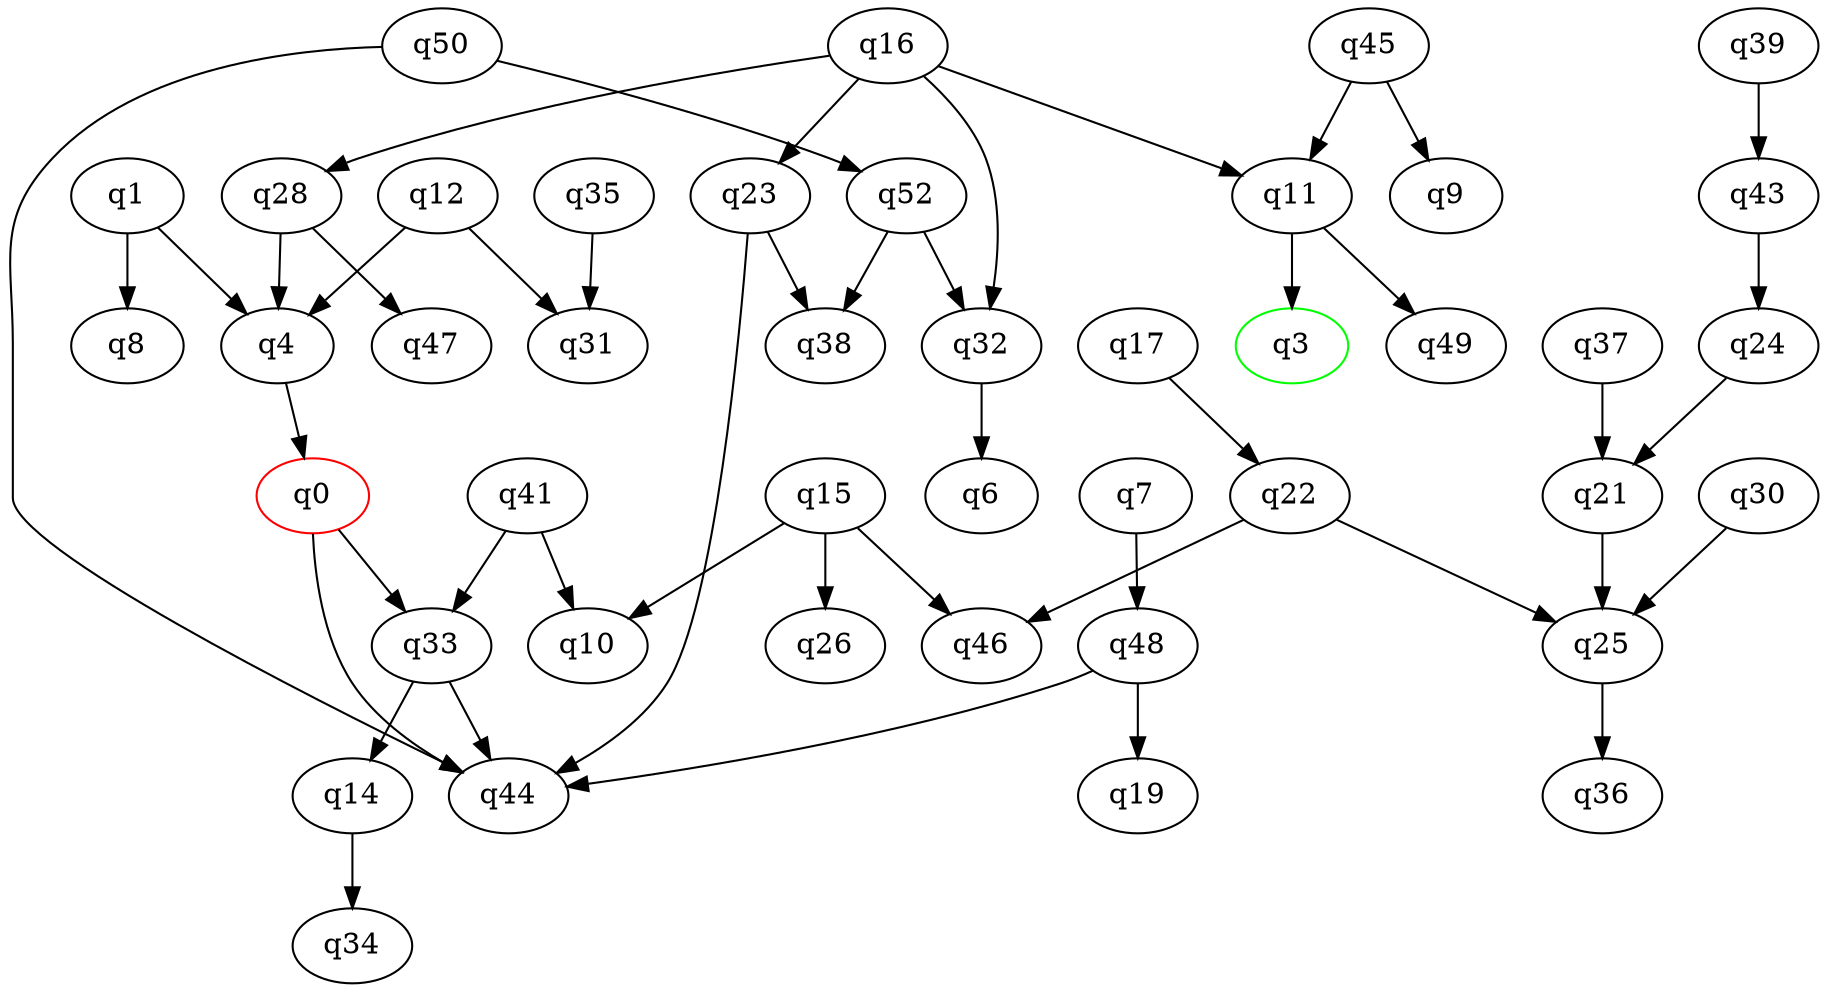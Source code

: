 digraph A{
q3 [initial=1,color=green];
q0 [final=1,color=red];
q0 -> q33;
q0 -> q44;
q1 -> q4;
q1 -> q8;
q4 -> q0;
q7 -> q48;
q11 -> q3;
q11 -> q49;
q12 -> q4;
q12 -> q31;
q14 -> q34;
q15 -> q10;
q15 -> q26;
q15 -> q46;
q16 -> q11;
q16 -> q23;
q16 -> q28;
q16 -> q32;
q17 -> q22;
q21 -> q25;
q22 -> q25;
q22 -> q46;
q23 -> q38;
q23 -> q44;
q24 -> q21;
q25 -> q36;
q28 -> q4;
q28 -> q47;
q30 -> q25;
q32 -> q6;
q33 -> q14;
q33 -> q44;
q35 -> q31;
q37 -> q21;
q39 -> q43;
q41 -> q10;
q41 -> q33;
q43 -> q24;
q45 -> q9;
q45 -> q11;
q48 -> q19;
q48 -> q44;
q50 -> q44;
q50 -> q52;
q52 -> q32;
q52 -> q38;
}